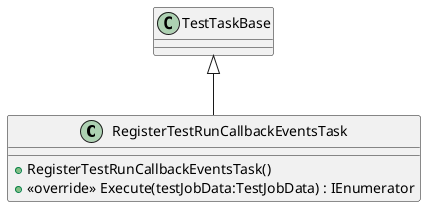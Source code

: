 @startuml
class RegisterTestRunCallbackEventsTask {
    + RegisterTestRunCallbackEventsTask()
    + <<override>> Execute(testJobData:TestJobData) : IEnumerator
}
TestTaskBase <|-- RegisterTestRunCallbackEventsTask
@enduml
